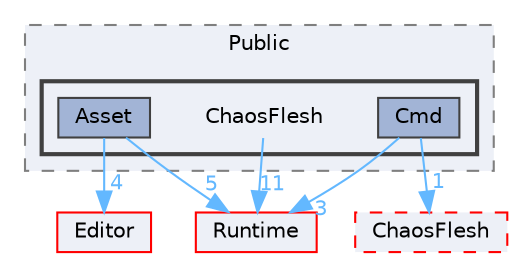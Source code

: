 digraph "ChaosFlesh"
{
 // INTERACTIVE_SVG=YES
 // LATEX_PDF_SIZE
  bgcolor="transparent";
  edge [fontname=Helvetica,fontsize=10,labelfontname=Helvetica,labelfontsize=10];
  node [fontname=Helvetica,fontsize=10,shape=box,height=0.2,width=0.4];
  compound=true
  subgraph clusterdir_54181201ba8c0de11f8a09f6b3add5ed {
    graph [ bgcolor="#edf0f7", pencolor="grey50", label="Public", fontname=Helvetica,fontsize=10 style="filled,dashed", URL="dir_54181201ba8c0de11f8a09f6b3add5ed.html",tooltip=""]
  subgraph clusterdir_38e85a3e0603fb2bbe7d21005cc81e08 {
    graph [ bgcolor="#edf0f7", pencolor="grey25", label="", fontname=Helvetica,fontsize=10 style="filled,bold", URL="dir_38e85a3e0603fb2bbe7d21005cc81e08.html",tooltip=""]
    dir_38e85a3e0603fb2bbe7d21005cc81e08 [shape=plaintext, label="ChaosFlesh"];
  dir_432b04c36180e71e8e4a57a234427990 [label="Asset", fillcolor="#a2b4d6", color="grey25", style="filled", URL="dir_432b04c36180e71e8e4a57a234427990.html",tooltip=""];
  dir_3282e9c845e0381d64b578a3b7c13d56 [label="Cmd", fillcolor="#a2b4d6", color="grey25", style="filled", URL="dir_3282e9c845e0381d64b578a3b7c13d56.html",tooltip=""];
  }
  }
  dir_7536b172fbd480bfd146a1b1acd6856b [label="Runtime", fillcolor="#edf0f7", color="red", style="filled", URL="dir_7536b172fbd480bfd146a1b1acd6856b.html",tooltip=""];
  dir_b26507eead720464ba2ac6bbc6dcec5f [label="Editor", fillcolor="#edf0f7", color="red", style="filled", URL="dir_b26507eead720464ba2ac6bbc6dcec5f.html",tooltip=""];
  dir_1df7862559c6e9e91f2a130f0ff33d91 [label="ChaosFlesh", fillcolor="#edf0f7", color="red", style="filled,dashed", URL="dir_1df7862559c6e9e91f2a130f0ff33d91.html",tooltip=""];
  dir_38e85a3e0603fb2bbe7d21005cc81e08->dir_7536b172fbd480bfd146a1b1acd6856b [headlabel="11", labeldistance=1.5 headhref="dir_000143_000984.html" href="dir_000143_000984.html" color="steelblue1" fontcolor="steelblue1"];
  dir_432b04c36180e71e8e4a57a234427990->dir_7536b172fbd480bfd146a1b1acd6856b [headlabel="5", labeldistance=1.5 headhref="dir_000060_000984.html" href="dir_000060_000984.html" color="steelblue1" fontcolor="steelblue1"];
  dir_432b04c36180e71e8e4a57a234427990->dir_b26507eead720464ba2ac6bbc6dcec5f [headlabel="4", labeldistance=1.5 headhref="dir_000060_000357.html" href="dir_000060_000357.html" color="steelblue1" fontcolor="steelblue1"];
  dir_3282e9c845e0381d64b578a3b7c13d56->dir_1df7862559c6e9e91f2a130f0ff33d91 [headlabel="1", labeldistance=1.5 headhref="dir_000202_000141.html" href="dir_000202_000141.html" color="steelblue1" fontcolor="steelblue1"];
  dir_3282e9c845e0381d64b578a3b7c13d56->dir_7536b172fbd480bfd146a1b1acd6856b [headlabel="3", labeldistance=1.5 headhref="dir_000202_000984.html" href="dir_000202_000984.html" color="steelblue1" fontcolor="steelblue1"];
}
